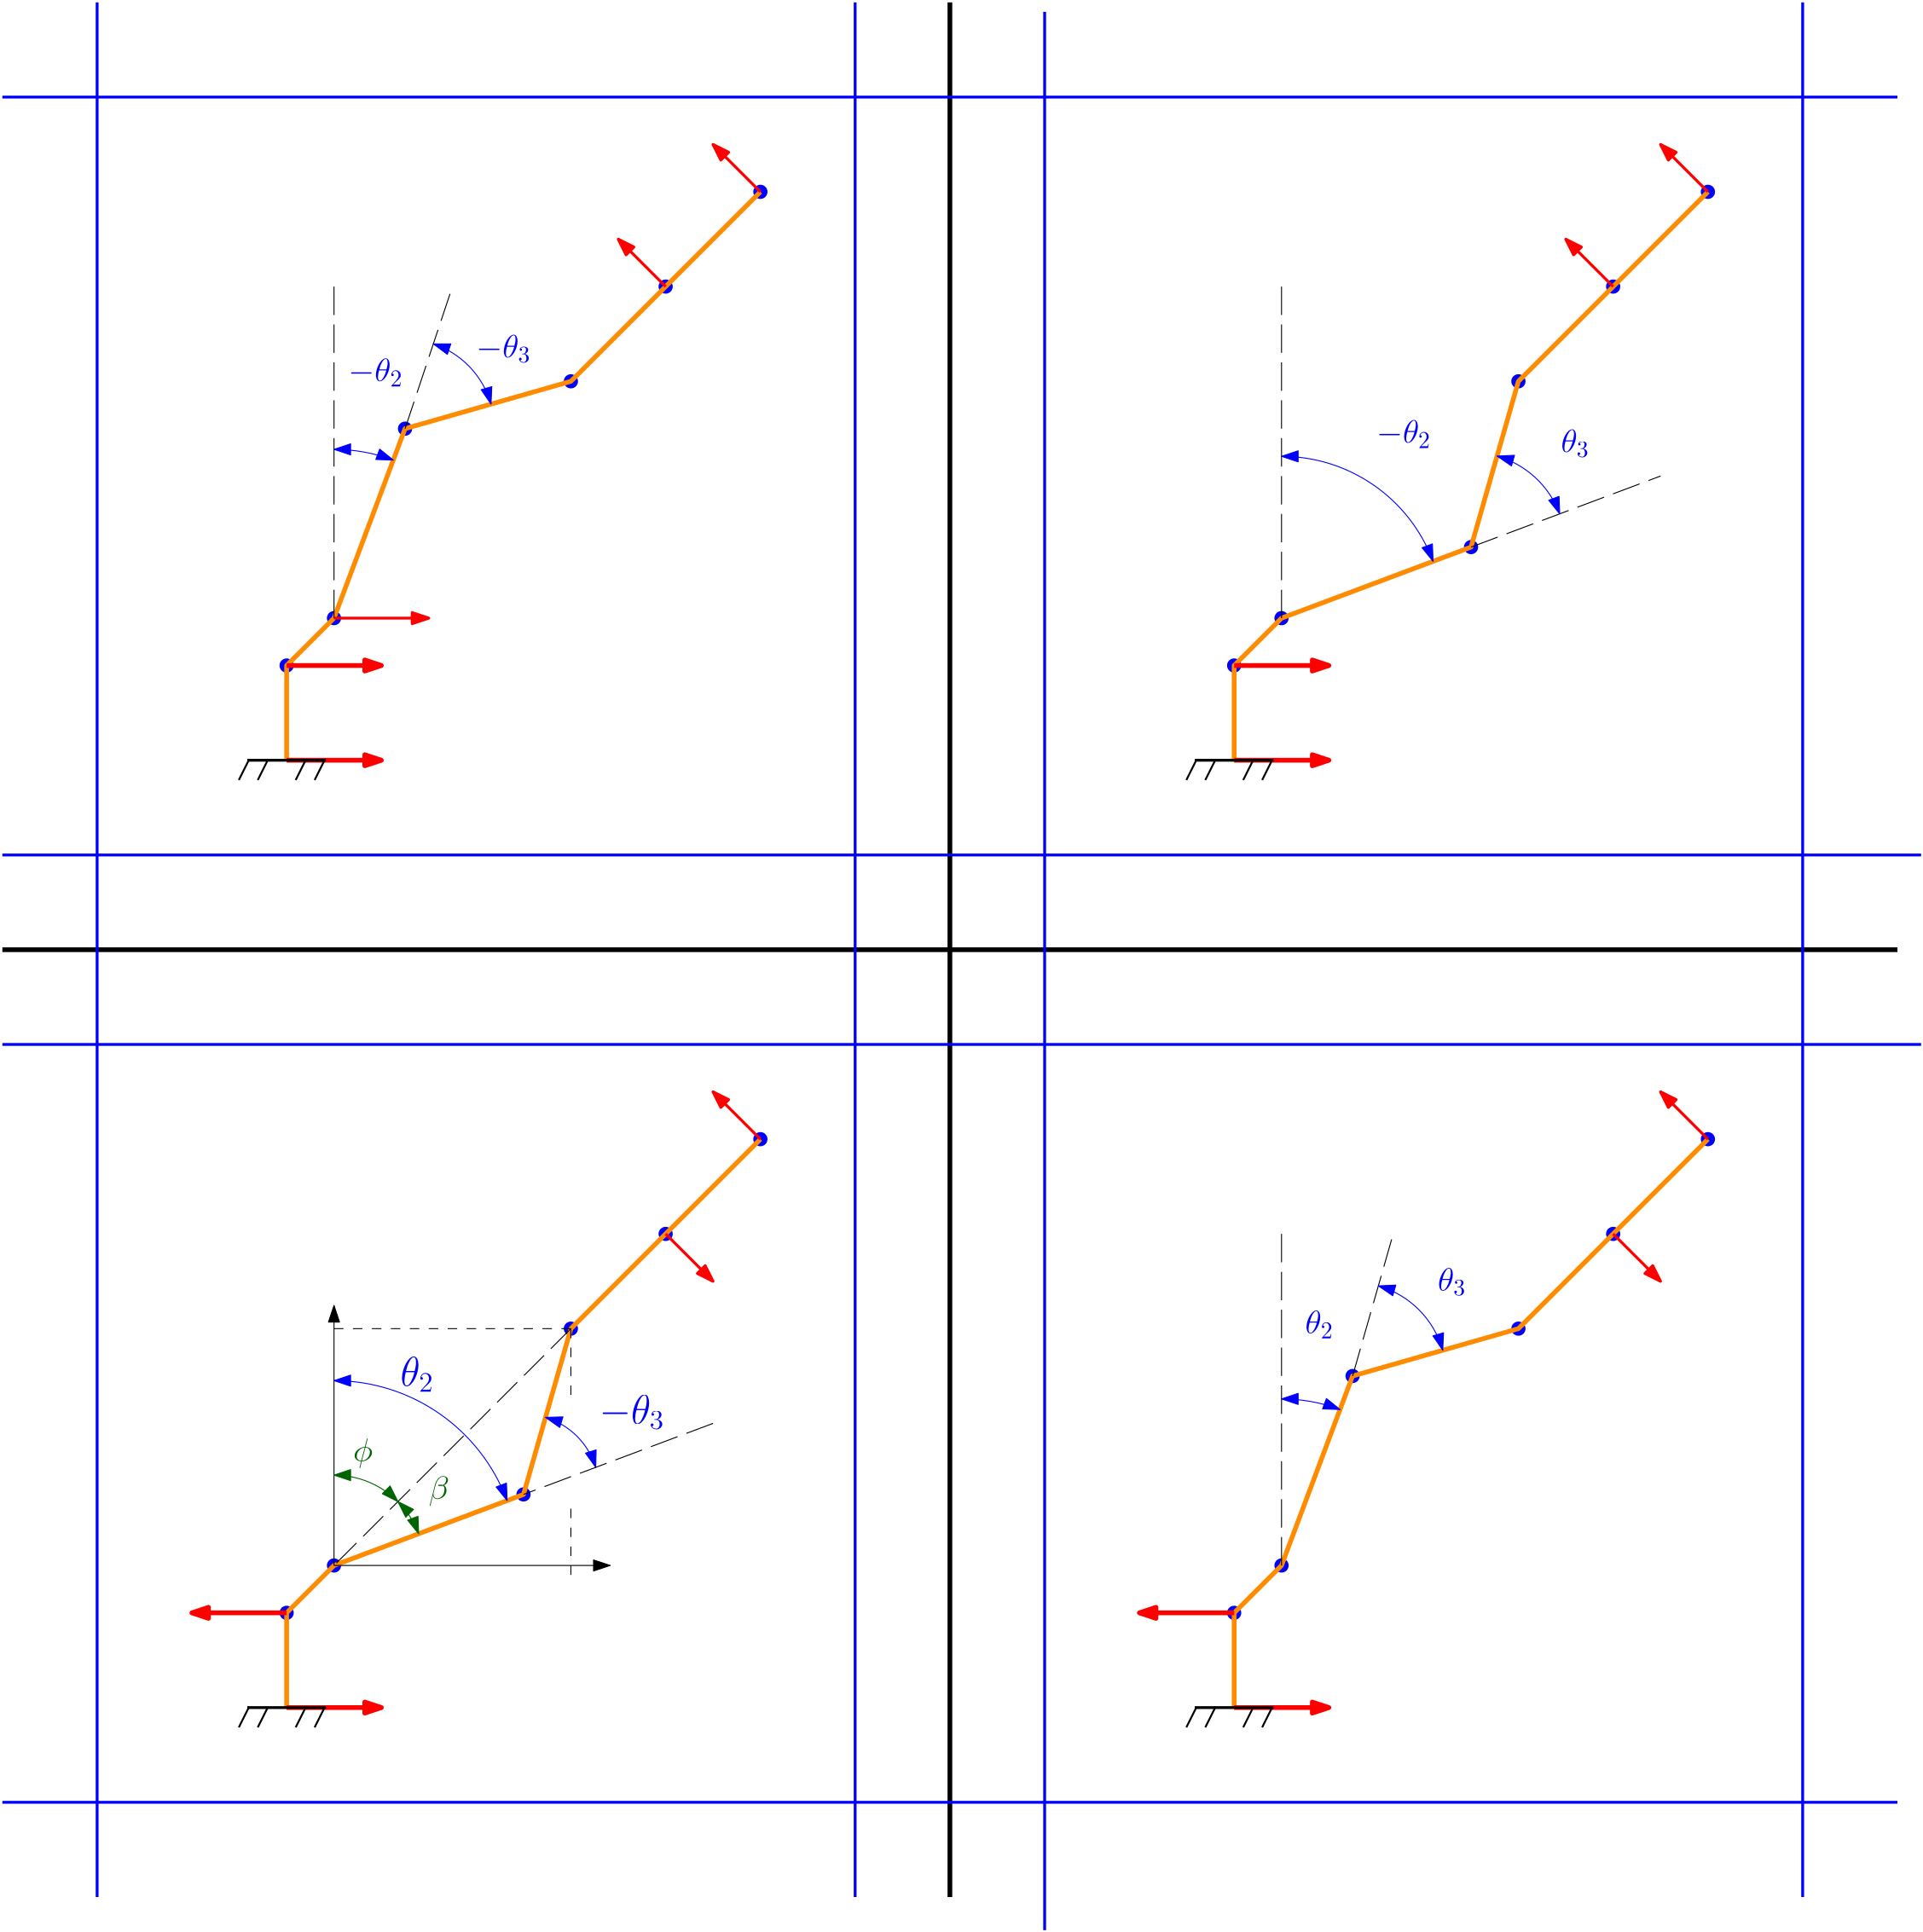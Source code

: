 <?xml version="1.0"?>
<!DOCTYPE ipe SYSTEM "ipe.dtd">
<ipe version="70107" creator="Ipe 7.1.10">
<info created="D:20170326152312" modified="D:20170326161306"/>
<ipestyle name="basic">
<symbol name="arrow/arc(spx)">
<path stroke="sym-stroke" fill="sym-stroke" pen="sym-pen">
0 0 m
-1 0.333 l
-1 -0.333 l
h
</path>
</symbol>
<symbol name="arrow/farc(spx)">
<path stroke="sym-stroke" fill="white" pen="sym-pen">
0 0 m
-1 0.333 l
-1 -0.333 l
h
</path>
</symbol>
<symbol name="arrow/ptarc(spx)">
<path stroke="sym-stroke" fill="sym-stroke" pen="sym-pen">
0 0 m
-1 0.333 l
-0.8 0 l
-1 -0.333 l
h
</path>
</symbol>
<symbol name="arrow/fptarc(spx)">
<path stroke="sym-stroke" fill="white" pen="sym-pen">
0 0 m
-1 0.333 l
-0.8 0 l
-1 -0.333 l
h
</path>
</symbol>
<symbol name="mark/circle(sx)" transformations="translations">
<path fill="sym-stroke">
0.6 0 0 0.6 0 0 e
0.4 0 0 0.4 0 0 e
</path>
</symbol>
<symbol name="mark/disk(sx)" transformations="translations">
<path fill="sym-stroke">
0.6 0 0 0.6 0 0 e
</path>
</symbol>
<symbol name="mark/fdisk(sfx)" transformations="translations">
<group>
<path fill="sym-fill">
0.5 0 0 0.5 0 0 e
</path>
<path fill="sym-stroke" fillrule="eofill">
0.6 0 0 0.6 0 0 e
0.4 0 0 0.4 0 0 e
</path>
</group>
</symbol>
<symbol name="mark/box(sx)" transformations="translations">
<path fill="sym-stroke" fillrule="eofill">
-0.6 -0.6 m
0.6 -0.6 l
0.6 0.6 l
-0.6 0.6 l
h
-0.4 -0.4 m
0.4 -0.4 l
0.4 0.4 l
-0.4 0.4 l
h
</path>
</symbol>
<symbol name="mark/square(sx)" transformations="translations">
<path fill="sym-stroke">
-0.6 -0.6 m
0.6 -0.6 l
0.6 0.6 l
-0.6 0.6 l
h
</path>
</symbol>
<symbol name="mark/fsquare(sfx)" transformations="translations">
<group>
<path fill="sym-fill">
-0.5 -0.5 m
0.5 -0.5 l
0.5 0.5 l
-0.5 0.5 l
h
</path>
<path fill="sym-stroke" fillrule="eofill">
-0.6 -0.6 m
0.6 -0.6 l
0.6 0.6 l
-0.6 0.6 l
h
-0.4 -0.4 m
0.4 -0.4 l
0.4 0.4 l
-0.4 0.4 l
h
</path>
</group>
</symbol>
<symbol name="mark/cross(sx)" transformations="translations">
<group>
<path fill="sym-stroke">
-0.43 -0.57 m
0.57 0.43 l
0.43 0.57 l
-0.57 -0.43 l
h
</path>
<path fill="sym-stroke">
-0.43 0.57 m
0.57 -0.43 l
0.43 -0.57 l
-0.57 0.43 l
h
</path>
</group>
</symbol>
<symbol name="arrow/fnormal(spx)">
<path stroke="sym-stroke" fill="white" pen="sym-pen">
0 0 m
-1 0.333 l
-1 -0.333 l
h
</path>
</symbol>
<symbol name="arrow/pointed(spx)">
<path stroke="sym-stroke" fill="sym-stroke" pen="sym-pen">
0 0 m
-1 0.333 l
-0.8 0 l
-1 -0.333 l
h
</path>
</symbol>
<symbol name="arrow/fpointed(spx)">
<path stroke="sym-stroke" fill="white" pen="sym-pen">
0 0 m
-1 0.333 l
-0.8 0 l
-1 -0.333 l
h
</path>
</symbol>
<symbol name="arrow/linear(spx)">
<path stroke="sym-stroke" pen="sym-pen">
-1 0.333 m
0 0 l
-1 -0.333 l
</path>
</symbol>
<symbol name="arrow/fdouble(spx)">
<path stroke="sym-stroke" fill="white" pen="sym-pen">
0 0 m
-1 0.333 l
-1 -0.333 l
h
-1 0 m
-2 0.333 l
-2 -0.333 l
h
</path>
</symbol>
<symbol name="arrow/double(spx)">
<path stroke="sym-stroke" fill="sym-stroke" pen="sym-pen">
0 0 m
-1 0.333 l
-1 -0.333 l
h
-1 0 m
-2 0.333 l
-2 -0.333 l
h
</path>
</symbol>
<pen name="heavier" value="0.8"/>
<pen name="fat" value="1.2"/>
<pen name="ultrafat" value="2"/>
<symbolsize name="large" value="5"/>
<symbolsize name="small" value="2"/>
<symbolsize name="tiny" value="1.1"/>
<arrowsize name="large" value="10"/>
<arrowsize name="small" value="5"/>
<arrowsize name="tiny" value="3"/>
<color name="red" value="1 0 0"/>
<color name="green" value="0 1 0"/>
<color name="blue" value="0 0 1"/>
<color name="yellow" value="1 1 0"/>
<color name="orange" value="1 0.647 0"/>
<color name="gold" value="1 0.843 0"/>
<color name="purple" value="0.627 0.125 0.941"/>
<color name="gray" value="0.745"/>
<color name="brown" value="0.647 0.165 0.165"/>
<color name="navy" value="0 0 0.502"/>
<color name="pink" value="1 0.753 0.796"/>
<color name="seagreen" value="0.18 0.545 0.341"/>
<color name="turquoise" value="0.251 0.878 0.816"/>
<color name="violet" value="0.933 0.51 0.933"/>
<color name="darkblue" value="0 0 0.545"/>
<color name="darkcyan" value="0 0.545 0.545"/>
<color name="darkgray" value="0.663"/>
<color name="darkgreen" value="0 0.392 0"/>
<color name="darkmagenta" value="0.545 0 0.545"/>
<color name="darkorange" value="1 0.549 0"/>
<color name="darkred" value="0.545 0 0"/>
<color name="lightblue" value="0.678 0.847 0.902"/>
<color name="lightcyan" value="0.878 1 1"/>
<color name="lightgray" value="0.827"/>
<color name="lightgreen" value="0.565 0.933 0.565"/>
<color name="lightyellow" value="1 1 0.878"/>
<dashstyle name="dashed" value="[4] 0"/>
<dashstyle name="dotted" value="[1 3] 0"/>
<dashstyle name="dash dotted" value="[4 2 1 2] 0"/>
<dashstyle name="dash dot dotted" value="[4 2 1 2 1 2] 0"/>
<dashstyle name="long dashed" value="[12 2 0 2] 0"/>
<dashstyle name="long dash dotted" value="[12 6 1 6] 0"/>
<textsize name="large" value="\large"/>
<textsize name="small" value="\small"/>
<textsize name="tiny" value="\tiny"/>
<textsize name="Large" value="\Large"/>
<textsize name="LARGE" value="\LARGE"/>
<textsize name="huge" value="\huge"/>
<textsize name="Huge" value="\Huge"/>
<textsize name="footnote" value="\footnotesize"/>
<textstyle name="center" begin="\begin{center}" end="\end{center}"/>
<textstyle name="itemize" begin="\begin{itemize}" end="\end{itemize}"/>
<textstyle name="item" begin="\begin{itemize}\item{}" end="\end{itemize}"/>
<gridsize name="4 pts" value="4"/>
<gridsize name="8 pts (~3 mm)" value="8"/>
<gridsize name="16 pts (~6 mm)" value="16"/>
<gridsize name="32 pts (~12 mm)" value="32"/>
<gridsize name="10 pts (~3.5 mm)" value="10"/>
<gridsize name="20 pts (~7 mm)" value="20"/>
<gridsize name="14 pts (~5 mm)" value="14"/>
<gridsize name="28 pts (~10 mm)" value="28"/>
<gridsize name="56 pts (~20 mm)" value="56"/>
<gridsize name="1 pts" value="1"/>
<anglesize name="90 deg" value="90"/>
<anglesize name="60 deg" value="60"/>
<anglesize name="45 deg" value="45"/>
<anglesize name="30 deg" value="30"/>
<anglesize name="22.5 deg" value="22.5"/>
<anglesize name="11.25 deg" value="11.25"/>
<opacity name="10%" value="0.1"/>
<opacity name="30%" value="0.3"/>
<opacity name="50%" value="0.5"/>
<opacity name="75%" value="0.75"/>
<layout paper="800 800" origin="0 0" frame="800 800"/>
<tiling name="falling" angle="-60" step="4" width="1"/>
<tiling name="rising" angle="30" step="4" width="1"/>
</ipestyle>
<page>
<layer name="joints_scratch"/>
<layer name="fields"/>
<layer name="links"/>
<layer name="axis_x"/>
<layer name="details"/>
<layer name="details_arraows"/>
<layer name="details_text"/>
<view layers="joints_scratch fields links axis_x details details_arraows details_text" active="details_text"/>
<path layer="fields" stroke="black" pen="ultrafat">
400 0 m
400 800 l
</path>
<path stroke="black" pen="ultrafat">
0 400 m
800 400 l
</path>
<path stroke="blue" pen="fat">
0 440 m
810 440 l
</path>
<path matrix="1 0 0 1 0 -4" stroke="blue" pen="fat">
440 800 m
440 -10 l
</path>
<path stroke="blue" pen="fat">
360 800 m
360 0 l
</path>
<path stroke="blue" pen="fat">
800 760 m
0 760 l
</path>
<path stroke="blue" pen="fat">
0 40 m
800 40 l
</path>
<path stroke="blue" pen="fat">
760 0 m
760 800 l
</path>
<path stroke="blue" pen="fat">
40 800 m
40 0 l
</path>
<path stroke="blue" pen="fat">
0 360 m
810 360 l
</path>
<use layer="joints_scratch" matrix="1 0 0 1 400 0" name="mark/disk(sx)" pos="120 520" size="large" stroke="blue"/>
<use matrix="1 0 0 1 380 -20" name="mark/disk(sx)" pos="160 560" size="large" stroke="blue"/>
<use matrix="1 0 0 1 380 -20" name="mark/disk(sx)" pos="260 660" size="large" stroke="blue"/>
<use matrix="1 0 0 1 380 -20" name="mark/disk(sx)" pos="240 590" size="large" stroke="blue"/>
<use matrix="1 0 0 1 400 0" name="mark/disk(sx)" pos="280 680" size="large" stroke="blue"/>
<use matrix="1 0 0 1 400 0" name="mark/disk(sx)" pos="320 720" size="large" stroke="blue"/>
<use name="mark/disk(sx)" pos="120 520" size="large" stroke="blue"/>
<use matrix="1 0 0 1 -20 -20" name="mark/disk(sx)" pos="160 560" size="large" stroke="blue"/>
<use matrix="1 0 0 1 -20 -20" name="mark/disk(sx)" pos="260 660" size="large" stroke="blue"/>
<use matrix="1 0 0 1 -20 -20" name="mark/disk(sx)" pos="190 640" size="large" stroke="blue"/>
<use name="mark/disk(sx)" pos="280 680" size="large" stroke="blue"/>
<use name="mark/disk(sx)" pos="320 720" size="large" stroke="blue"/>
<use matrix="1 0 0 1 400 -400" name="mark/disk(sx)" pos="120 520" size="large" stroke="blue"/>
<use matrix="1 0 0 1 380 -420" name="mark/disk(sx)" pos="160 560" size="large" stroke="blue"/>
<use matrix="1 0 0 1 380 -420" name="mark/disk(sx)" pos="260 660" size="large" stroke="blue"/>
<use matrix="1 0 0 1 380 -420" name="mark/disk(sx)" pos="190 640" size="large" stroke="blue"/>
<use matrix="1 0 0 1 400 -400" name="mark/disk(sx)" pos="280 680" size="large" stroke="blue"/>
<use matrix="1 0 0 1 400 -400" name="mark/disk(sx)" pos="320 720" size="large" stroke="blue"/>
<use matrix="1 0 0 1 0 -400" name="mark/disk(sx)" pos="120 520" size="large" stroke="blue"/>
<use matrix="1 0 0 1 -20 -420" name="mark/disk(sx)" pos="160 560" size="large" stroke="blue"/>
<use matrix="1 0 0 1 -20 -420" name="mark/disk(sx)" pos="260 660" size="large" stroke="blue"/>
<use matrix="1 0 0 1 -20 -420" name="mark/disk(sx)" pos="240 590" size="large" stroke="blue"/>
<use matrix="1 0 0 1 0 -400" name="mark/disk(sx)" pos="280 680" size="large" stroke="blue"/>
<use matrix="1 0 0 1 0 -400" name="mark/disk(sx)" pos="320 720" size="large" stroke="blue"/>
<path layer="links" stroke="darkorange" pen="ultrafat">
120 480 m
120 520 l
140 540 l
170 620 l
240 640 l
280 680 l
320 720 l
320 720 l
</path>
<path stroke="darkorange" pen="ultrafat">
520 480 m
520 520 l
540 540 l
620 570 l
640 640 l
680 680 l
720 720 l
</path>
<path stroke="darkorange" pen="ultrafat">
120 80 m
120 120 l
140 140 l
220 170 l
240 240 l
280 280 l
320 320 l
</path>
<path stroke="darkorange" pen="ultrafat">
520 80 m
520 120 l
540 140 l
570 220 l
640 240 l
680 280 l
720 320 l
</path>
<path layer="axis_x" stroke="red" pen="ultrafat" arrow="normal/normal">
120 480 m
160 480 l
</path>
<path stroke="red" pen="ultrafat" arrow="normal/normal">
520 480 m
560 480 l
</path>
<path stroke="red" pen="ultrafat" arrow="normal/normal">
520 80 m
560 80 l
</path>
<path stroke="red" pen="ultrafat" arrow="normal/normal">
120 80 m
160 80 l
</path>
<path stroke="red" pen="ultrafat" arrow="normal/normal">
120 520 m
160 520 l
</path>
<path stroke="red" pen="ultrafat" arrow="normal/normal">
520 520 m
560 520 l
</path>
<path stroke="red" pen="ultrafat" arrow="normal/normal">
120 120 m
80 120 l
</path>
<path stroke="red" pen="ultrafat" arrow="normal/normal">
520 120 m
480 120 l
</path>
<path layer="joints_scratch" stroke="black" pen="heavier" cap="2" join="1">
104 80 m
100 72 l
</path>
<path stroke="black" pen="heavier" cap="2">
112 80 m
108 72 l
108 72 l
</path>
<path stroke="black" pen="heavier" cap="2">
128 80 m
124 72 l
</path>
<path stroke="black" pen="heavier" cap="2">
136 80 m
132 72 l
</path>
<path stroke="black" pen="fat" cap="2" join="1">
104 80 m
136 80 l
</path>
<path matrix="1 0 0 1 400 0" stroke="black" pen="heavier" cap="2" join="1">
104 80 m
100 72 l
</path>
<path matrix="1 0 0 1 400 0" stroke="black" pen="heavier" cap="2">
112 80 m
108 72 l
108 72 l
</path>
<path matrix="1 0 0 1 400 0" stroke="black" pen="heavier" cap="2">
128 80 m
124 72 l
</path>
<path matrix="1 0 0 1 400 0" stroke="black" pen="heavier" cap="2">
136 80 m
132 72 l
</path>
<path matrix="1 0 0 1 400 0" stroke="black" pen="fat" cap="2" join="1">
104 80 m
136 80 l
</path>
<path matrix="1 0 0 1 0 400" stroke="black" pen="heavier" cap="2" join="1">
104 80 m
100 72 l
</path>
<path matrix="1 0 0 1 0 400" stroke="black" pen="heavier" cap="2">
112 80 m
108 72 l
108 72 l
</path>
<path matrix="1 0 0 1 0 400" stroke="black" pen="heavier" cap="2">
128 80 m
124 72 l
</path>
<path matrix="1 0 0 1 0 400" stroke="black" pen="heavier" cap="2">
136 80 m
132 72 l
</path>
<path matrix="1 0 0 1 0 400" stroke="black" pen="fat" cap="2" join="1">
104 80 m
136 80 l
</path>
<path matrix="1 0 0 1 400 400" stroke="black" pen="heavier" cap="2" join="1">
104 80 m
100 72 l
</path>
<path matrix="1 0 0 1 400 400" stroke="black" pen="heavier" cap="2">
112 80 m
108 72 l
108 72 l
</path>
<path matrix="1 0 0 1 400 400" stroke="black" pen="heavier" cap="2">
128 80 m
124 72 l
</path>
<path matrix="1 0 0 1 400 400" stroke="black" pen="heavier" cap="2">
136 80 m
132 72 l
</path>
<path matrix="1 0 0 1 400 400" stroke="black" pen="fat" cap="2" join="1">
104 80 m
136 80 l
</path>
<path layer="axis_x" stroke="red" pen="fat" arrow="normal/normal">
320 720 m
300 740 l
</path>
<path stroke="red" pen="fat" arrow="normal/normal">
720 720 m
700 740 l
</path>
<path stroke="red" pen="fat" arrow="normal/normal">
280 680 m
260 700 l
</path>
<path stroke="red" pen="fat" arrow="normal/normal">
680 680 m
660 700 l
</path>
<path stroke="red" pen="fat" arrow="normal/normal">
280 280 m
300 260 l
</path>
<path stroke="red" pen="fat" arrow="normal/normal">
680 280 m
700 260 l
</path>
<path stroke="red" pen="fat" arrow="normal/normal">
720 320 m
700 340 l
</path>
<path stroke="red" pen="fat" arrow="normal/normal">
320 320 m
300 340 l
</path>
<path stroke="red" pen="fat" arrow="normal/normal">
140 540 m
180 540 l
</path>
<path layer="details" matrix="1 0 0 0.784115 0 30.2239" stroke="black" arrow="normal/normal">
140 140 m
140 280 l
</path>
<path matrix="0.832641 0 0 1 23.4303 0" stroke="black" arrow="normal/normal">
140 140 m
280 140 l
</path>
<path stroke="black" dash="long dashed">
240 240 m
140 140 l
</path>
<path layer="details_arraows" stroke="blue" arrow="normal/normal" rarrow="normal/normal">
213.079 167.405 m
78.0486 0 0 78.0486 140 140 140 218.049 a
</path>
<path stroke="darkgreen" arrow="normal/normal" rarrow="normal/normal">
166.979 166.979 m
38.1543 0 0 38.1543 140 140 140 178.154 a
</path>
<path stroke="blue" arrow="normal/normal" rarrow="normal/normal">
250.488 181.433 m
31.914 0 0 31.914 220 172 229.273 202.537 a
</path>
<text layer="details_text" matrix="1 0 0 1 -16 4" transformations="translations" pos="184 212" stroke="blue" type="label" width="14.207" height="11.957" depth="2.58" valign="baseline" size="LARGE">$\theta_2$</text>
<text matrix="1 0 0 1 -8 0" transformations="translations" pos="260 200" stroke="blue" type="label" width="27.596" height="11.957" depth="2.58" valign="baseline" size="LARGE">$-\theta_3$</text>
<text matrix="1 0 0 1 -8 -4" transformations="translations" pos="156 188" stroke="darkgreen" type="label" width="8.314" height="9.962" depth="2.79" valign="baseline" size="Large">$\phi$</text>
<text matrix="1 0 0 1 -16 -8" transformations="translations" pos="196 176" stroke="darkgreen" type="label" width="8.726" height="9.962" depth="2.79" valign="baseline" size="Large">$\beta$</text>
<path layer="details_arraows" stroke="darkgreen" arrow="normal/normal" rarrow="normal/normal">
166.979 166.979 m
38.1543 0 0 -38.1543 140 140 175.725 153.397 a
</path>
<path stroke="black" dash="long dashed">
300 200 m
220 170 l
</path>
<path matrix="0.984041 0 0 1 3.83016 0" stroke="black" dash="dashed">
240 240 m
136 240 l
</path>
<path matrix="1 0 0 1.33333 0 -45.3333" stroke="black" dash="dashed">
240 136 m
240 160 l
</path>
<path stroke="black" dash="dashed">
240 240 m
240 212 l
</path>
<path stroke="black" dash="long dashed">
140 540 m
140 680 l
</path>
<path layer="details_text" stroke="black" dash="long dashed">
170 620 m
190 680 l
</path>
<text matrix="1 0 0 1 36 30" transformations="translations" pos="110 610" stroke="blue" type="label" width="23.184" height="9.965" depth="2.15" valign="baseline" size="Large">$-\theta_2$</text>
<text transformations="translations" pos="200 650" stroke="blue" type="label" width="23.184" height="9.965" depth="2.15" valign="baseline" size="Large">$-\theta_3$</text>
<text matrix="1 0 0 1 0 24" transformations="translations" pos="580 590" stroke="blue" type="label" width="23.184" height="9.965" depth="2.15" valign="baseline" size="Large">$-\theta_2$</text>
<text matrix="1 0 0 1 8 0" transformations="translations" pos="650 610" stroke="blue" type="label" width="12.026" height="9.965" depth="2.15" valign="baseline" size="Large">$\theta_3$</text>
<text matrix="1 0 0 1 40 48" transformations="translations" pos="510 190" stroke="blue" type="label" width="12.026" height="9.965" depth="2.15" valign="baseline" size="Large">$\theta_2$</text>
<text matrix="1 0 0 1 16 -4" transformations="translations" pos="590 260" stroke="blue" type="label" width="12.026" height="9.965" depth="2.15" valign="baseline" size="Large">$\theta_3$</text>
<path matrix="0.846487 0 0 0.846487 87.5026 33.7729" stroke="black" dash="long dashed">
570 220 m
590 290 l
</path>
<path stroke="black" dash="long dashed">
540 140 m
540 280 l
</path>
<path stroke="black" dash="long dashed">
540 540 m
540 680 l
</path>
<path stroke="black" dash="long dashed">
620 570 m
700 600 l
</path>
<path stroke="blue" arrow="normal/normal" rarrow="normal/normal">
165.021 606.723 m
71.2606 0 0 71.2606 140 540 140 611.261 a
</path>
<path stroke="blue" arrow="normal/normal" rarrow="normal/normal">
206.286 630.367 m
37.7379 0 0 37.7379 170 620 181.934 655.801 a
</path>
<path stroke="blue" arrow="normal/normal" rarrow="normal/normal">
603.971 563.989 m
68.3211 0 0 68.3211 540 540 540 608.321 a
</path>
<path stroke="blue" arrow="normal/normal" rarrow="normal/normal">
657.426 584.035 m
39.9714 0 0 39.9714 620 570 630.981 608.433 a
</path>
<path stroke="blue" arrow="normal/normal" rarrow="normal/normal">
564.693 205.849 m
70.3266 0 0 70.3266 540 140 540 210.327 a
</path>
<path stroke="blue" arrow="normal/normal" rarrow="normal/normal">
608.06 230.874 m
39.5827 0 0 39.5827 570 220 580.874 258.06 a
</path>
</page>
</ipe>
